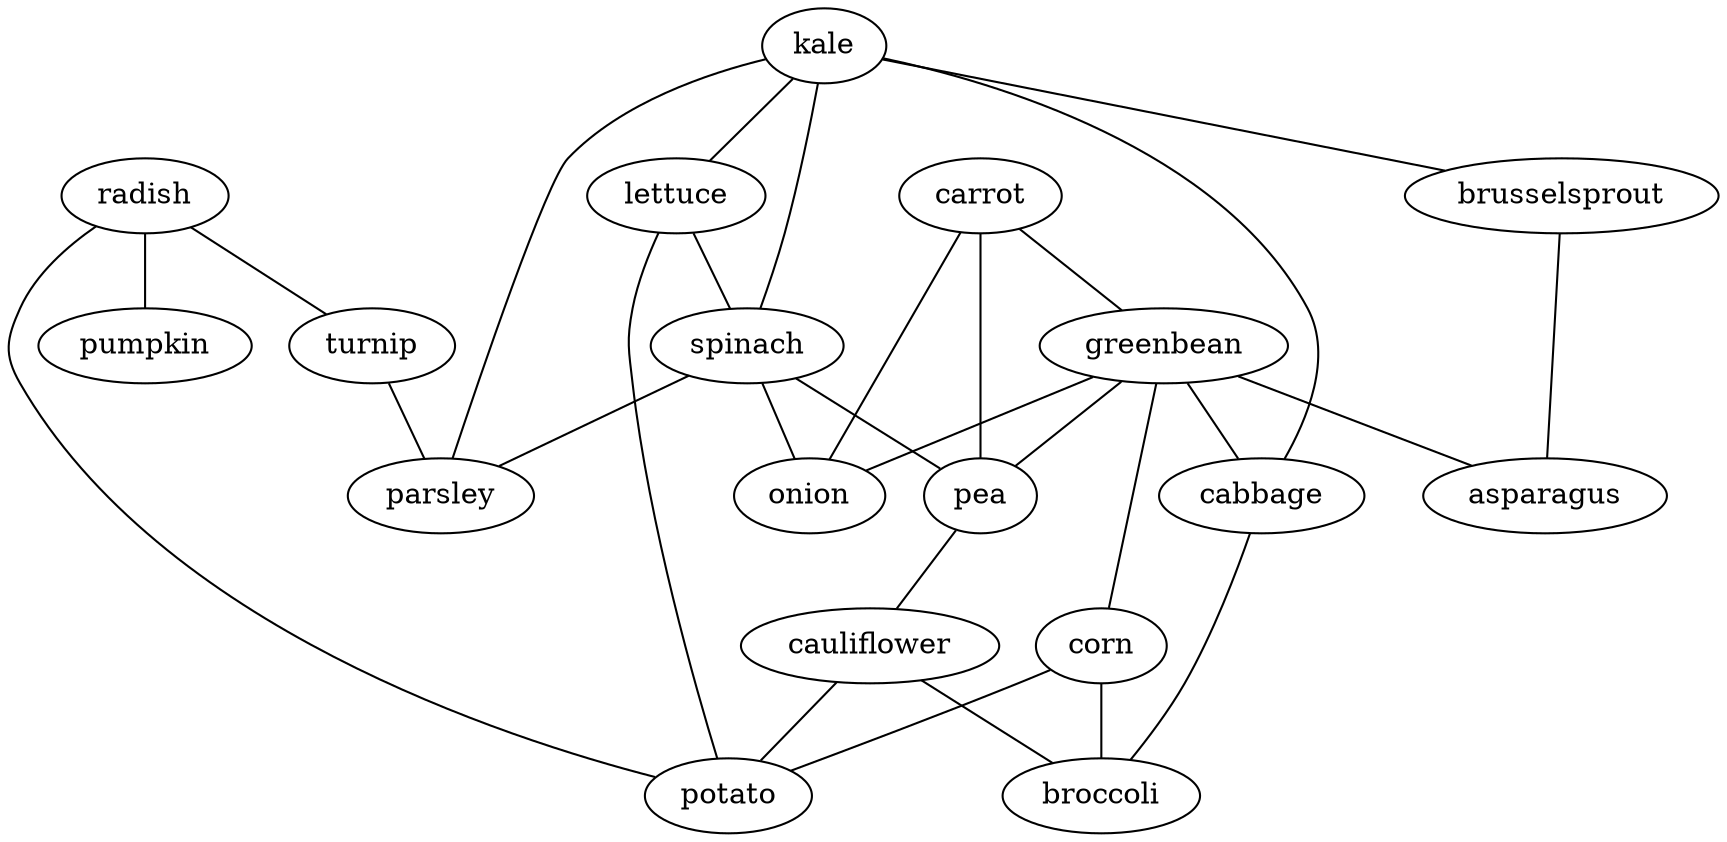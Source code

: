 strict graph G {
kale;
radish;
carrot;
turnip;
lettuce;
spinach;
parsley;
greenbean;
pea;
pumpkin;
cauliflower;
corn;
cabbage;
broccoli;
brusselsprout;
onion;
potato;
asparagus;
kale -- brusselsprout  [weight=1];
kale -- spinach  [weight=1];
kale -- parsley  [weight=1];
kale -- lettuce  [weight=1];
kale -- cabbage  [weight=1];
radish -- pumpkin  [weight=1];
radish -- turnip  [weight=1];
radish -- potato  [weight=1];
carrot -- onion  [weight=1];
carrot -- pea  [weight=1];
carrot -- greenbean  [weight=1];
turnip -- parsley  [weight=1];
lettuce -- spinach  [weight=1];
lettuce -- potato  [weight=1];
spinach -- onion  [weight=1];
spinach -- parsley  [weight=1];
spinach -- pea  [weight=1];
greenbean -- onion  [weight=1];
greenbean -- asparagus  [weight=1];
greenbean -- corn  [weight=1];
greenbean -- cabbage  [weight=1];
greenbean -- pea  [weight=1];
pea -- cauliflower  [weight=1];
cauliflower -- broccoli  [weight=1];
cauliflower -- potato  [weight=1];
corn -- broccoli  [weight=1];
corn -- potato  [weight=1];
cabbage -- broccoli  [weight=1];
brusselsprout -- asparagus  [weight=1];
}
